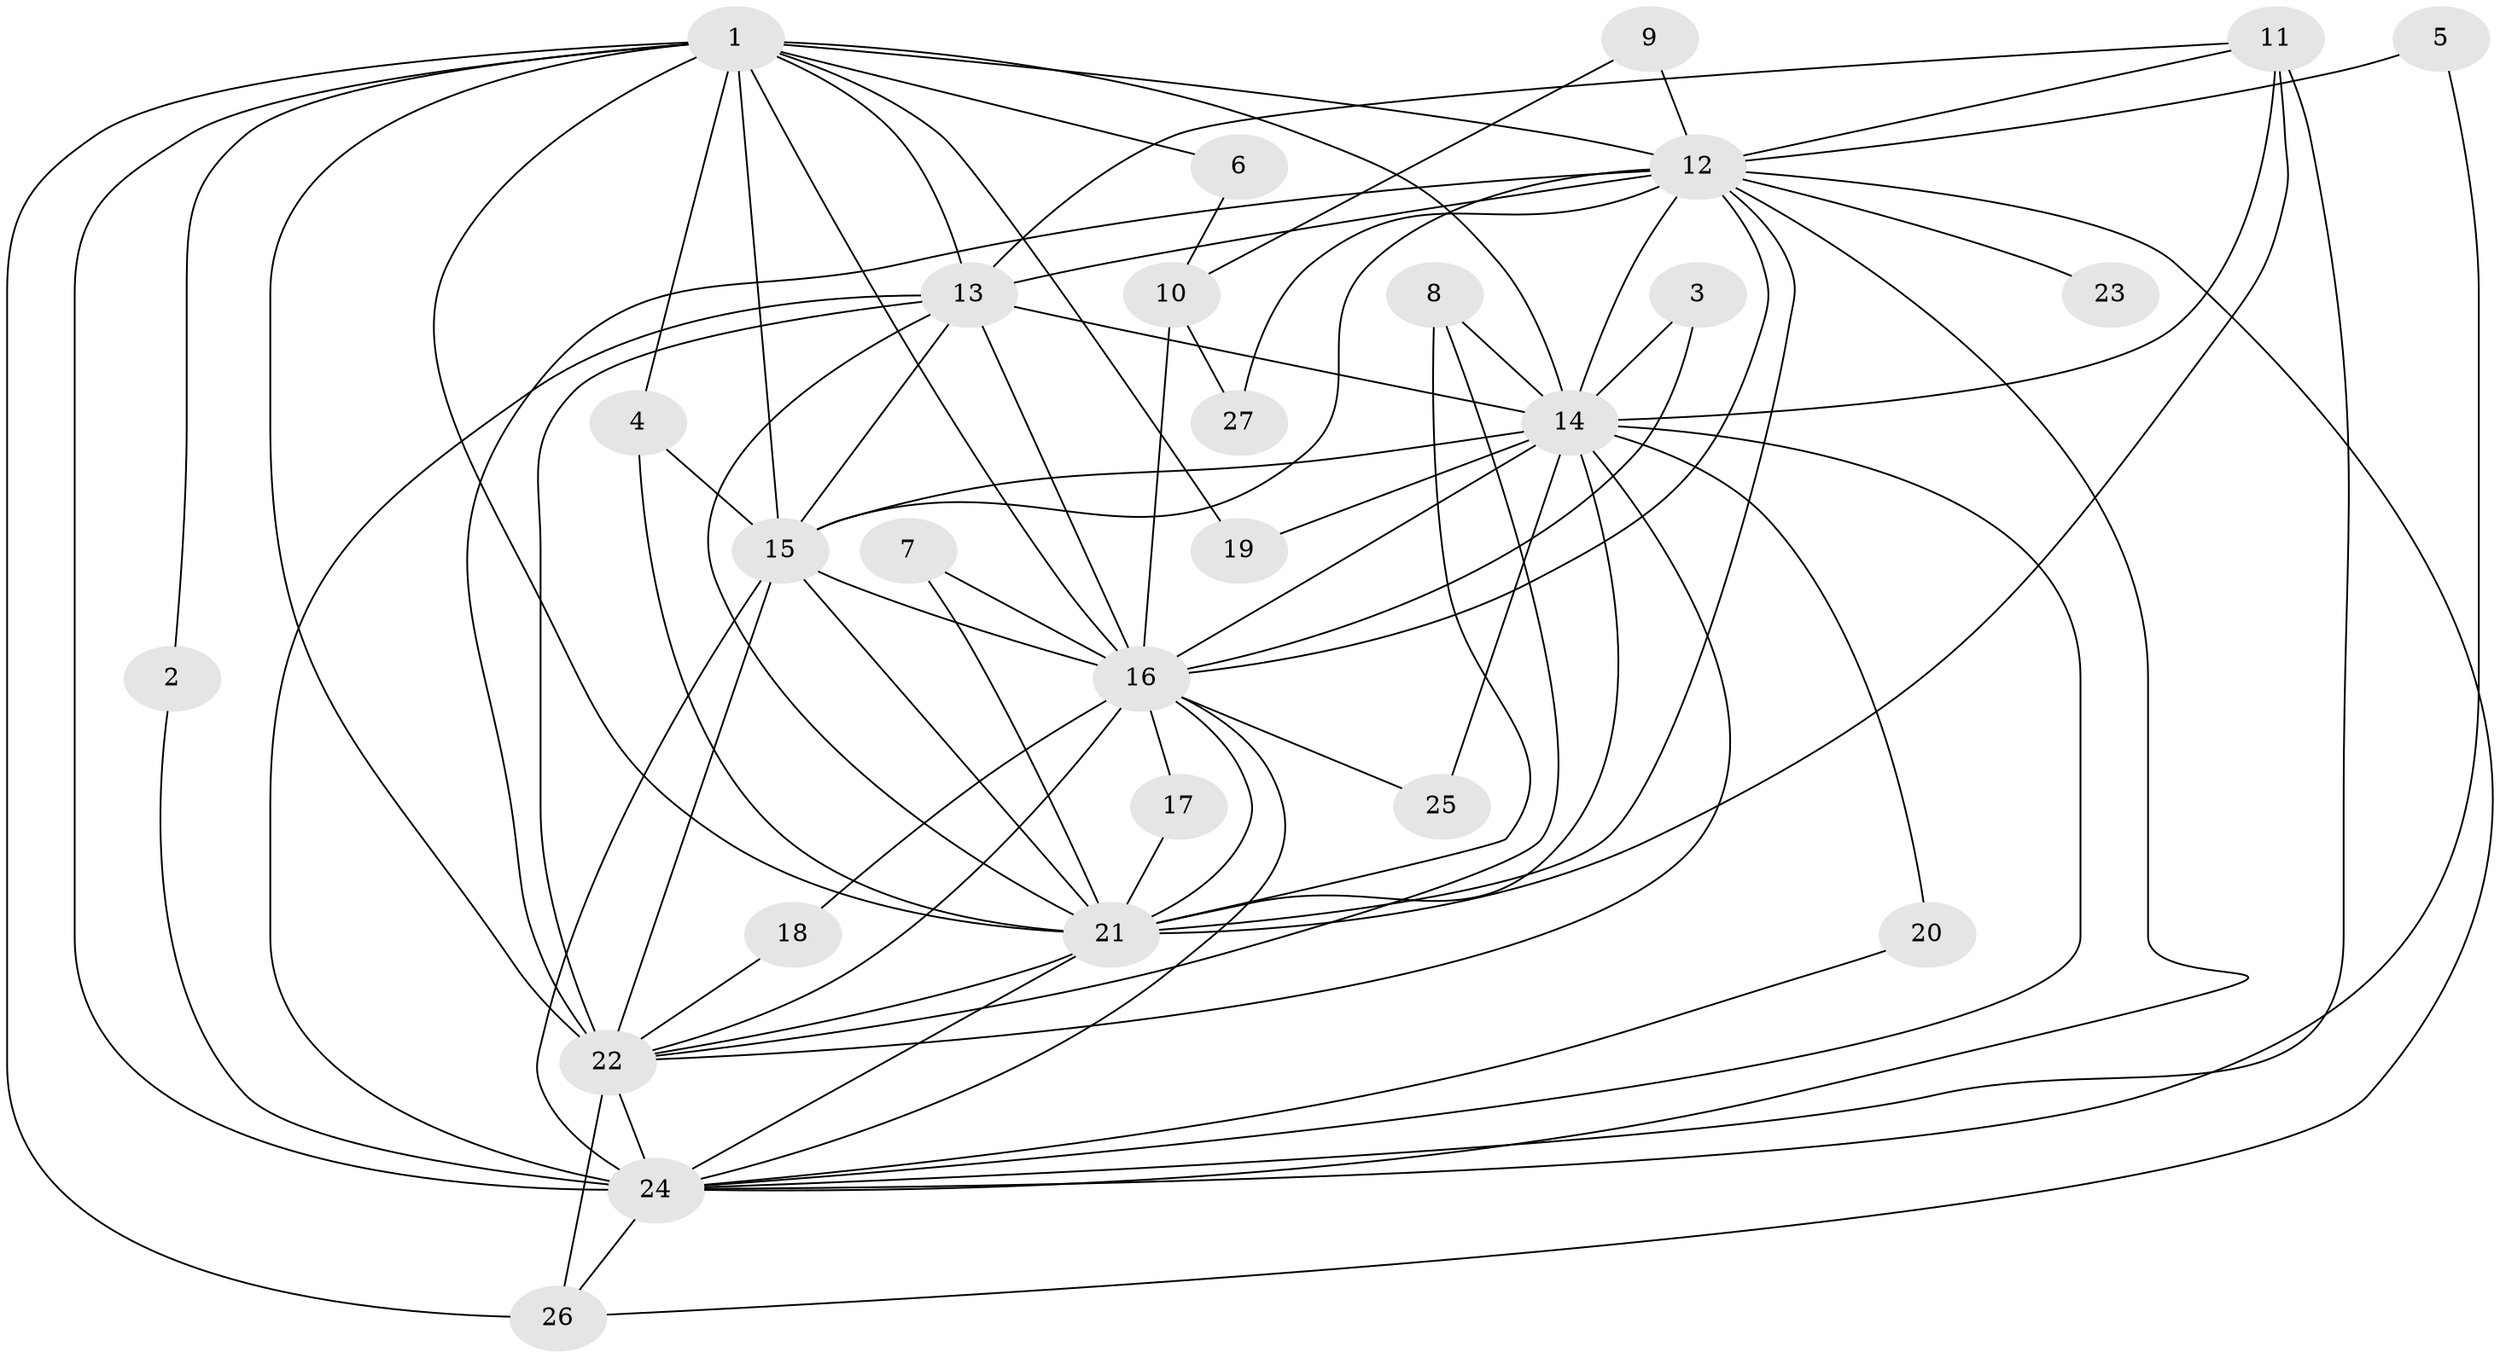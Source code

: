 // original degree distribution, {11: 0.018518518518518517, 14: 0.037037037037037035, 16: 0.018518518518518517, 17: 0.018518518518518517, 20: 0.018518518518518517, 15: 0.037037037037037035, 18: 0.037037037037037035, 5: 0.037037037037037035, 4: 0.037037037037037035, 6: 0.018518518518518517, 2: 0.6111111111111112, 3: 0.1111111111111111}
// Generated by graph-tools (version 1.1) at 2025/25/03/09/25 03:25:39]
// undirected, 27 vertices, 77 edges
graph export_dot {
graph [start="1"]
  node [color=gray90,style=filled];
  1;
  2;
  3;
  4;
  5;
  6;
  7;
  8;
  9;
  10;
  11;
  12;
  13;
  14;
  15;
  16;
  17;
  18;
  19;
  20;
  21;
  22;
  23;
  24;
  25;
  26;
  27;
  1 -- 2 [weight=1.0];
  1 -- 4 [weight=1.0];
  1 -- 6 [weight=1.0];
  1 -- 12 [weight=2.0];
  1 -- 13 [weight=2.0];
  1 -- 14 [weight=3.0];
  1 -- 15 [weight=2.0];
  1 -- 16 [weight=2.0];
  1 -- 19 [weight=1.0];
  1 -- 21 [weight=2.0];
  1 -- 22 [weight=2.0];
  1 -- 24 [weight=2.0];
  1 -- 26 [weight=2.0];
  2 -- 24 [weight=1.0];
  3 -- 14 [weight=1.0];
  3 -- 16 [weight=1.0];
  4 -- 15 [weight=1.0];
  4 -- 21 [weight=1.0];
  5 -- 12 [weight=1.0];
  5 -- 24 [weight=1.0];
  6 -- 10 [weight=1.0];
  7 -- 16 [weight=1.0];
  7 -- 21 [weight=1.0];
  8 -- 14 [weight=1.0];
  8 -- 21 [weight=1.0];
  8 -- 22 [weight=1.0];
  9 -- 10 [weight=1.0];
  9 -- 12 [weight=1.0];
  10 -- 16 [weight=2.0];
  10 -- 27 [weight=1.0];
  11 -- 12 [weight=1.0];
  11 -- 13 [weight=1.0];
  11 -- 14 [weight=1.0];
  11 -- 21 [weight=1.0];
  11 -- 24 [weight=1.0];
  12 -- 13 [weight=3.0];
  12 -- 14 [weight=2.0];
  12 -- 15 [weight=1.0];
  12 -- 16 [weight=2.0];
  12 -- 21 [weight=2.0];
  12 -- 22 [weight=1.0];
  12 -- 23 [weight=2.0];
  12 -- 24 [weight=1.0];
  12 -- 26 [weight=1.0];
  12 -- 27 [weight=1.0];
  13 -- 14 [weight=1.0];
  13 -- 15 [weight=1.0];
  13 -- 16 [weight=1.0];
  13 -- 21 [weight=2.0];
  13 -- 22 [weight=2.0];
  13 -- 24 [weight=1.0];
  14 -- 15 [weight=2.0];
  14 -- 16 [weight=1.0];
  14 -- 19 [weight=1.0];
  14 -- 20 [weight=1.0];
  14 -- 21 [weight=1.0];
  14 -- 22 [weight=1.0];
  14 -- 24 [weight=1.0];
  14 -- 25 [weight=1.0];
  15 -- 16 [weight=2.0];
  15 -- 21 [weight=1.0];
  15 -- 22 [weight=3.0];
  15 -- 24 [weight=3.0];
  16 -- 17 [weight=1.0];
  16 -- 18 [weight=1.0];
  16 -- 21 [weight=1.0];
  16 -- 22 [weight=3.0];
  16 -- 24 [weight=1.0];
  16 -- 25 [weight=1.0];
  17 -- 21 [weight=1.0];
  18 -- 22 [weight=1.0];
  20 -- 24 [weight=1.0];
  21 -- 22 [weight=1.0];
  21 -- 24 [weight=2.0];
  22 -- 24 [weight=1.0];
  22 -- 26 [weight=1.0];
  24 -- 26 [weight=1.0];
}
